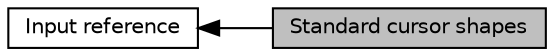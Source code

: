 digraph "Standard cursor shapes"
{
  edge [fontname="Helvetica",fontsize="10",labelfontname="Helvetica",labelfontsize="10"];
  node [fontname="Helvetica",fontsize="10",shape=box];
  rankdir=LR;
  Node1 [label="Standard cursor shapes",height=0.2,width=0.4,color="black", fillcolor="grey75", style="filled", fontcolor="black",tooltip="Standard system cursor shapes."];
  Node2 [label="Input reference",height=0.2,width=0.4,color="black", fillcolor="white", style="filled",URL="$group__input.html",tooltip="Functions and types related to input handling."];
  Node2->Node1 [shape=plaintext, dir="back", style="solid"];
}

